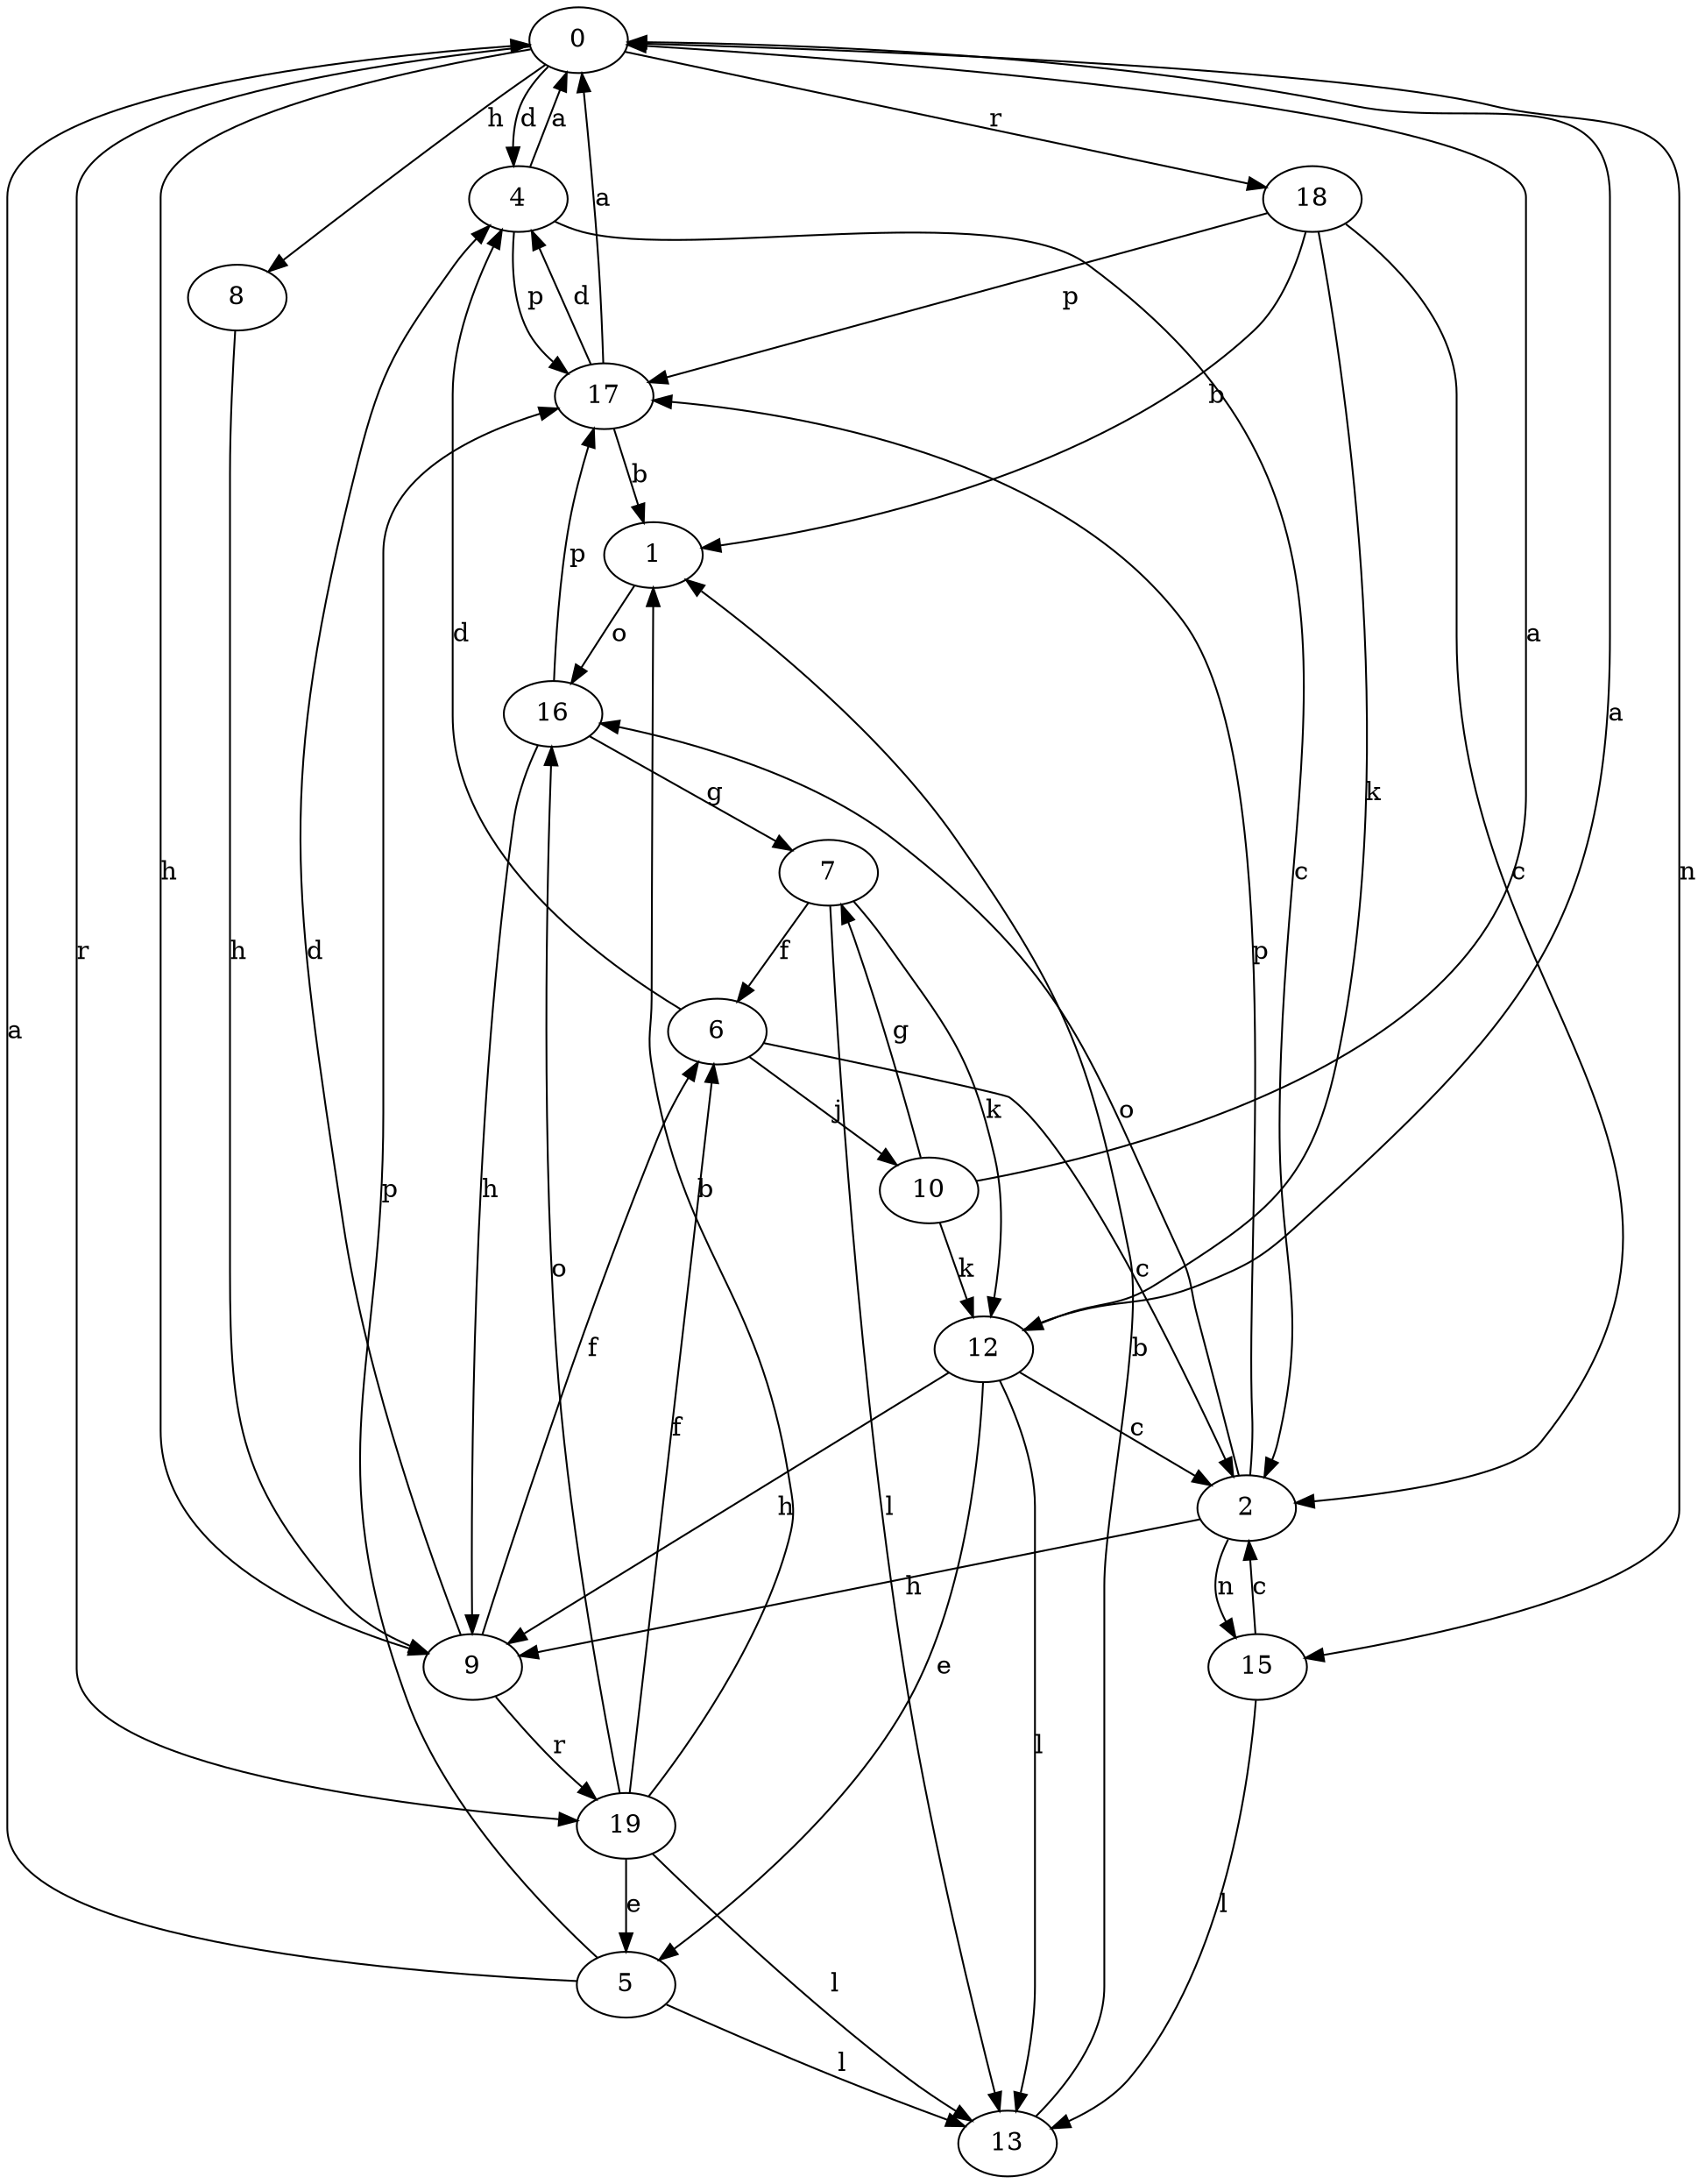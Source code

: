strict digraph  {
0;
1;
2;
4;
5;
6;
7;
8;
9;
10;
12;
13;
15;
16;
17;
18;
19;
0 -> 4  [label=d];
0 -> 8  [label=h];
0 -> 9  [label=h];
0 -> 15  [label=n];
0 -> 18  [label=r];
0 -> 19  [label=r];
1 -> 16  [label=o];
2 -> 9  [label=h];
2 -> 15  [label=n];
2 -> 16  [label=o];
2 -> 17  [label=p];
4 -> 0  [label=a];
4 -> 2  [label=c];
4 -> 17  [label=p];
5 -> 0  [label=a];
5 -> 13  [label=l];
5 -> 17  [label=p];
6 -> 2  [label=c];
6 -> 4  [label=d];
6 -> 10  [label=j];
7 -> 6  [label=f];
7 -> 12  [label=k];
7 -> 13  [label=l];
8 -> 9  [label=h];
9 -> 4  [label=d];
9 -> 6  [label=f];
9 -> 19  [label=r];
10 -> 0  [label=a];
10 -> 7  [label=g];
10 -> 12  [label=k];
12 -> 0  [label=a];
12 -> 2  [label=c];
12 -> 5  [label=e];
12 -> 9  [label=h];
12 -> 13  [label=l];
13 -> 1  [label=b];
15 -> 2  [label=c];
15 -> 13  [label=l];
16 -> 7  [label=g];
16 -> 9  [label=h];
16 -> 17  [label=p];
17 -> 0  [label=a];
17 -> 1  [label=b];
17 -> 4  [label=d];
18 -> 1  [label=b];
18 -> 2  [label=c];
18 -> 12  [label=k];
18 -> 17  [label=p];
19 -> 1  [label=b];
19 -> 5  [label=e];
19 -> 6  [label=f];
19 -> 13  [label=l];
19 -> 16  [label=o];
}
